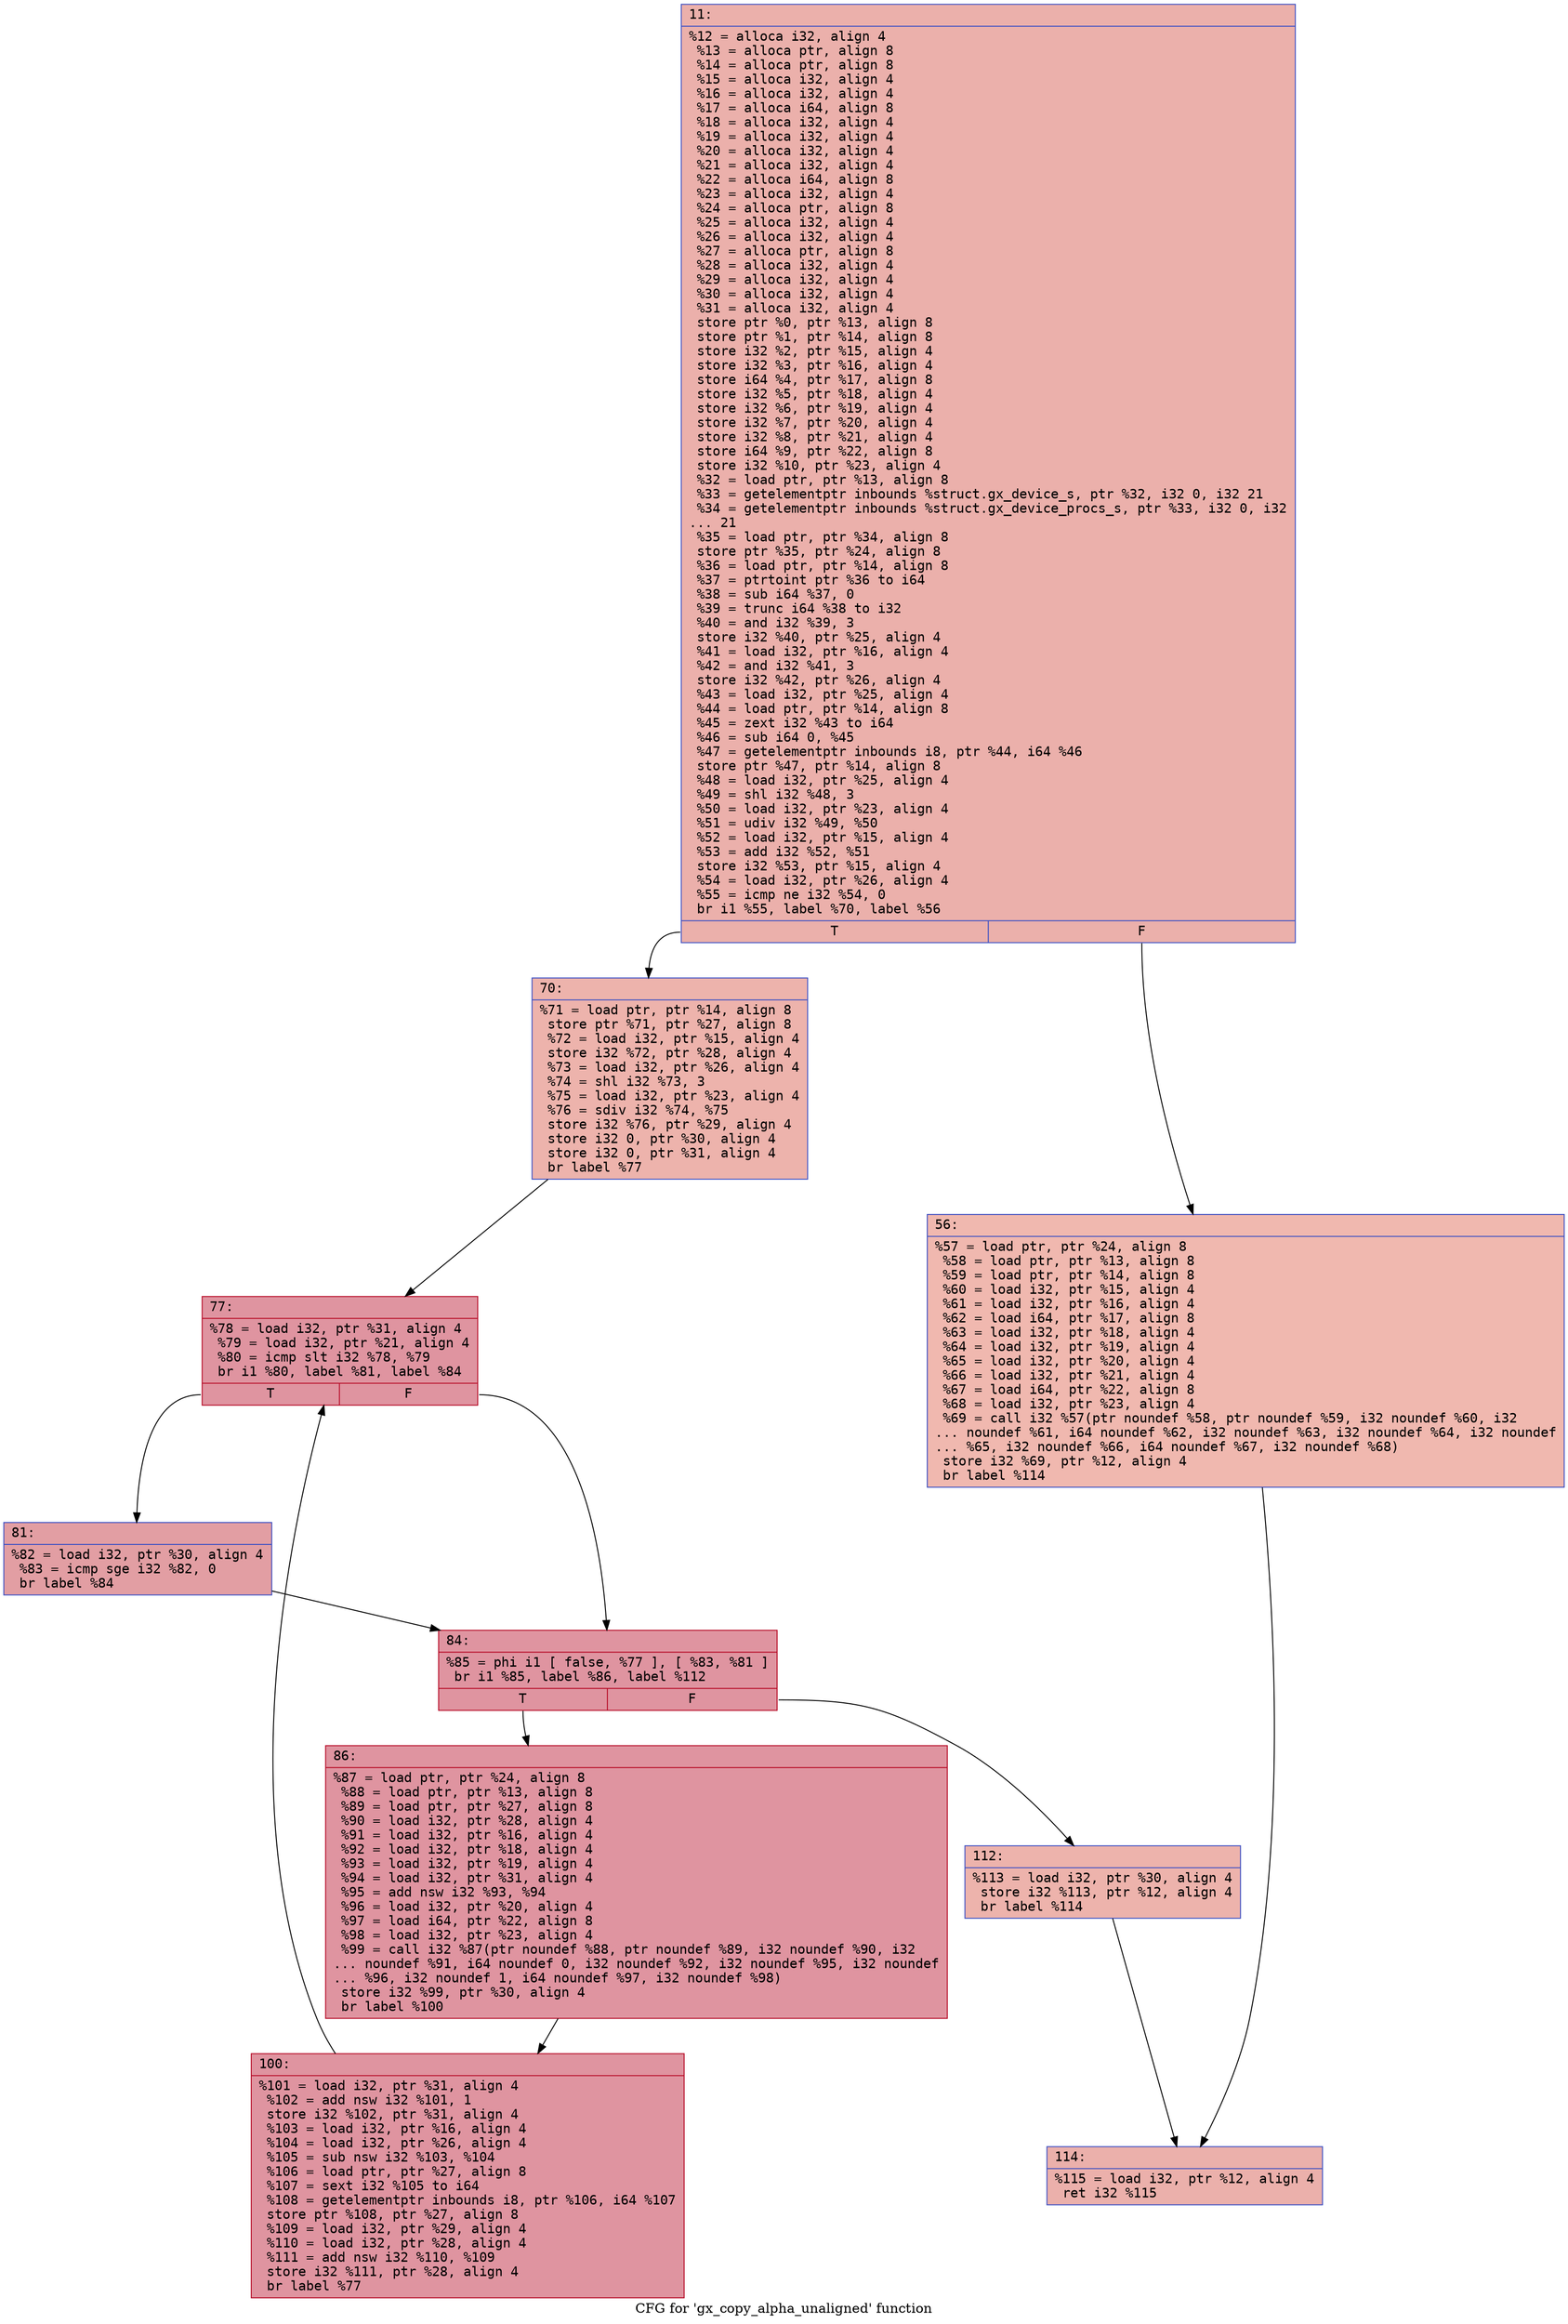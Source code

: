 digraph "CFG for 'gx_copy_alpha_unaligned' function" {
	label="CFG for 'gx_copy_alpha_unaligned' function";

	Node0x600000047610 [shape=record,color="#3d50c3ff", style=filled, fillcolor="#d24b4070" fontname="Courier",label="{11:\l|  %12 = alloca i32, align 4\l  %13 = alloca ptr, align 8\l  %14 = alloca ptr, align 8\l  %15 = alloca i32, align 4\l  %16 = alloca i32, align 4\l  %17 = alloca i64, align 8\l  %18 = alloca i32, align 4\l  %19 = alloca i32, align 4\l  %20 = alloca i32, align 4\l  %21 = alloca i32, align 4\l  %22 = alloca i64, align 8\l  %23 = alloca i32, align 4\l  %24 = alloca ptr, align 8\l  %25 = alloca i32, align 4\l  %26 = alloca i32, align 4\l  %27 = alloca ptr, align 8\l  %28 = alloca i32, align 4\l  %29 = alloca i32, align 4\l  %30 = alloca i32, align 4\l  %31 = alloca i32, align 4\l  store ptr %0, ptr %13, align 8\l  store ptr %1, ptr %14, align 8\l  store i32 %2, ptr %15, align 4\l  store i32 %3, ptr %16, align 4\l  store i64 %4, ptr %17, align 8\l  store i32 %5, ptr %18, align 4\l  store i32 %6, ptr %19, align 4\l  store i32 %7, ptr %20, align 4\l  store i32 %8, ptr %21, align 4\l  store i64 %9, ptr %22, align 8\l  store i32 %10, ptr %23, align 4\l  %32 = load ptr, ptr %13, align 8\l  %33 = getelementptr inbounds %struct.gx_device_s, ptr %32, i32 0, i32 21\l  %34 = getelementptr inbounds %struct.gx_device_procs_s, ptr %33, i32 0, i32\l... 21\l  %35 = load ptr, ptr %34, align 8\l  store ptr %35, ptr %24, align 8\l  %36 = load ptr, ptr %14, align 8\l  %37 = ptrtoint ptr %36 to i64\l  %38 = sub i64 %37, 0\l  %39 = trunc i64 %38 to i32\l  %40 = and i32 %39, 3\l  store i32 %40, ptr %25, align 4\l  %41 = load i32, ptr %16, align 4\l  %42 = and i32 %41, 3\l  store i32 %42, ptr %26, align 4\l  %43 = load i32, ptr %25, align 4\l  %44 = load ptr, ptr %14, align 8\l  %45 = zext i32 %43 to i64\l  %46 = sub i64 0, %45\l  %47 = getelementptr inbounds i8, ptr %44, i64 %46\l  store ptr %47, ptr %14, align 8\l  %48 = load i32, ptr %25, align 4\l  %49 = shl i32 %48, 3\l  %50 = load i32, ptr %23, align 4\l  %51 = udiv i32 %49, %50\l  %52 = load i32, ptr %15, align 4\l  %53 = add i32 %52, %51\l  store i32 %53, ptr %15, align 4\l  %54 = load i32, ptr %26, align 4\l  %55 = icmp ne i32 %54, 0\l  br i1 %55, label %70, label %56\l|{<s0>T|<s1>F}}"];
	Node0x600000047610:s0 -> Node0x6000000476b0[tooltip="11 -> 70\nProbability 62.50%" ];
	Node0x600000047610:s1 -> Node0x600000047660[tooltip="11 -> 56\nProbability 37.50%" ];
	Node0x600000047660 [shape=record,color="#3d50c3ff", style=filled, fillcolor="#dc5d4a70" fontname="Courier",label="{56:\l|  %57 = load ptr, ptr %24, align 8\l  %58 = load ptr, ptr %13, align 8\l  %59 = load ptr, ptr %14, align 8\l  %60 = load i32, ptr %15, align 4\l  %61 = load i32, ptr %16, align 4\l  %62 = load i64, ptr %17, align 8\l  %63 = load i32, ptr %18, align 4\l  %64 = load i32, ptr %19, align 4\l  %65 = load i32, ptr %20, align 4\l  %66 = load i32, ptr %21, align 4\l  %67 = load i64, ptr %22, align 8\l  %68 = load i32, ptr %23, align 4\l  %69 = call i32 %57(ptr noundef %58, ptr noundef %59, i32 noundef %60, i32\l... noundef %61, i64 noundef %62, i32 noundef %63, i32 noundef %64, i32 noundef\l... %65, i32 noundef %66, i64 noundef %67, i32 noundef %68)\l  store i32 %69, ptr %12, align 4\l  br label %114\l}"];
	Node0x600000047660 -> Node0x6000000478e0[tooltip="56 -> 114\nProbability 100.00%" ];
	Node0x6000000476b0 [shape=record,color="#3d50c3ff", style=filled, fillcolor="#d6524470" fontname="Courier",label="{70:\l|  %71 = load ptr, ptr %14, align 8\l  store ptr %71, ptr %27, align 8\l  %72 = load i32, ptr %15, align 4\l  store i32 %72, ptr %28, align 4\l  %73 = load i32, ptr %26, align 4\l  %74 = shl i32 %73, 3\l  %75 = load i32, ptr %23, align 4\l  %76 = sdiv i32 %74, %75\l  store i32 %76, ptr %29, align 4\l  store i32 0, ptr %30, align 4\l  store i32 0, ptr %31, align 4\l  br label %77\l}"];
	Node0x6000000476b0 -> Node0x600000047700[tooltip="70 -> 77\nProbability 100.00%" ];
	Node0x600000047700 [shape=record,color="#b70d28ff", style=filled, fillcolor="#b70d2870" fontname="Courier",label="{77:\l|  %78 = load i32, ptr %31, align 4\l  %79 = load i32, ptr %21, align 4\l  %80 = icmp slt i32 %78, %79\l  br i1 %80, label %81, label %84\l|{<s0>T|<s1>F}}"];
	Node0x600000047700:s0 -> Node0x600000047750[tooltip="77 -> 81\nProbability 50.00%" ];
	Node0x600000047700:s1 -> Node0x6000000477a0[tooltip="77 -> 84\nProbability 50.00%" ];
	Node0x600000047750 [shape=record,color="#3d50c3ff", style=filled, fillcolor="#be242e70" fontname="Courier",label="{81:\l|  %82 = load i32, ptr %30, align 4\l  %83 = icmp sge i32 %82, 0\l  br label %84\l}"];
	Node0x600000047750 -> Node0x6000000477a0[tooltip="81 -> 84\nProbability 100.00%" ];
	Node0x6000000477a0 [shape=record,color="#b70d28ff", style=filled, fillcolor="#b70d2870" fontname="Courier",label="{84:\l|  %85 = phi i1 [ false, %77 ], [ %83, %81 ]\l  br i1 %85, label %86, label %112\l|{<s0>T|<s1>F}}"];
	Node0x6000000477a0:s0 -> Node0x6000000477f0[tooltip="84 -> 86\nProbability 96.88%" ];
	Node0x6000000477a0:s1 -> Node0x600000047890[tooltip="84 -> 112\nProbability 3.12%" ];
	Node0x6000000477f0 [shape=record,color="#b70d28ff", style=filled, fillcolor="#b70d2870" fontname="Courier",label="{86:\l|  %87 = load ptr, ptr %24, align 8\l  %88 = load ptr, ptr %13, align 8\l  %89 = load ptr, ptr %27, align 8\l  %90 = load i32, ptr %28, align 4\l  %91 = load i32, ptr %16, align 4\l  %92 = load i32, ptr %18, align 4\l  %93 = load i32, ptr %19, align 4\l  %94 = load i32, ptr %31, align 4\l  %95 = add nsw i32 %93, %94\l  %96 = load i32, ptr %20, align 4\l  %97 = load i64, ptr %22, align 8\l  %98 = load i32, ptr %23, align 4\l  %99 = call i32 %87(ptr noundef %88, ptr noundef %89, i32 noundef %90, i32\l... noundef %91, i64 noundef 0, i32 noundef %92, i32 noundef %95, i32 noundef\l... %96, i32 noundef 1, i64 noundef %97, i32 noundef %98)\l  store i32 %99, ptr %30, align 4\l  br label %100\l}"];
	Node0x6000000477f0 -> Node0x600000047840[tooltip="86 -> 100\nProbability 100.00%" ];
	Node0x600000047840 [shape=record,color="#b70d28ff", style=filled, fillcolor="#b70d2870" fontname="Courier",label="{100:\l|  %101 = load i32, ptr %31, align 4\l  %102 = add nsw i32 %101, 1\l  store i32 %102, ptr %31, align 4\l  %103 = load i32, ptr %16, align 4\l  %104 = load i32, ptr %26, align 4\l  %105 = sub nsw i32 %103, %104\l  %106 = load ptr, ptr %27, align 8\l  %107 = sext i32 %105 to i64\l  %108 = getelementptr inbounds i8, ptr %106, i64 %107\l  store ptr %108, ptr %27, align 8\l  %109 = load i32, ptr %29, align 4\l  %110 = load i32, ptr %28, align 4\l  %111 = add nsw i32 %110, %109\l  store i32 %111, ptr %28, align 4\l  br label %77\l}"];
	Node0x600000047840 -> Node0x600000047700[tooltip="100 -> 77\nProbability 100.00%" ];
	Node0x600000047890 [shape=record,color="#3d50c3ff", style=filled, fillcolor="#d6524470" fontname="Courier",label="{112:\l|  %113 = load i32, ptr %30, align 4\l  store i32 %113, ptr %12, align 4\l  br label %114\l}"];
	Node0x600000047890 -> Node0x6000000478e0[tooltip="112 -> 114\nProbability 100.00%" ];
	Node0x6000000478e0 [shape=record,color="#3d50c3ff", style=filled, fillcolor="#d24b4070" fontname="Courier",label="{114:\l|  %115 = load i32, ptr %12, align 4\l  ret i32 %115\l}"];
}
